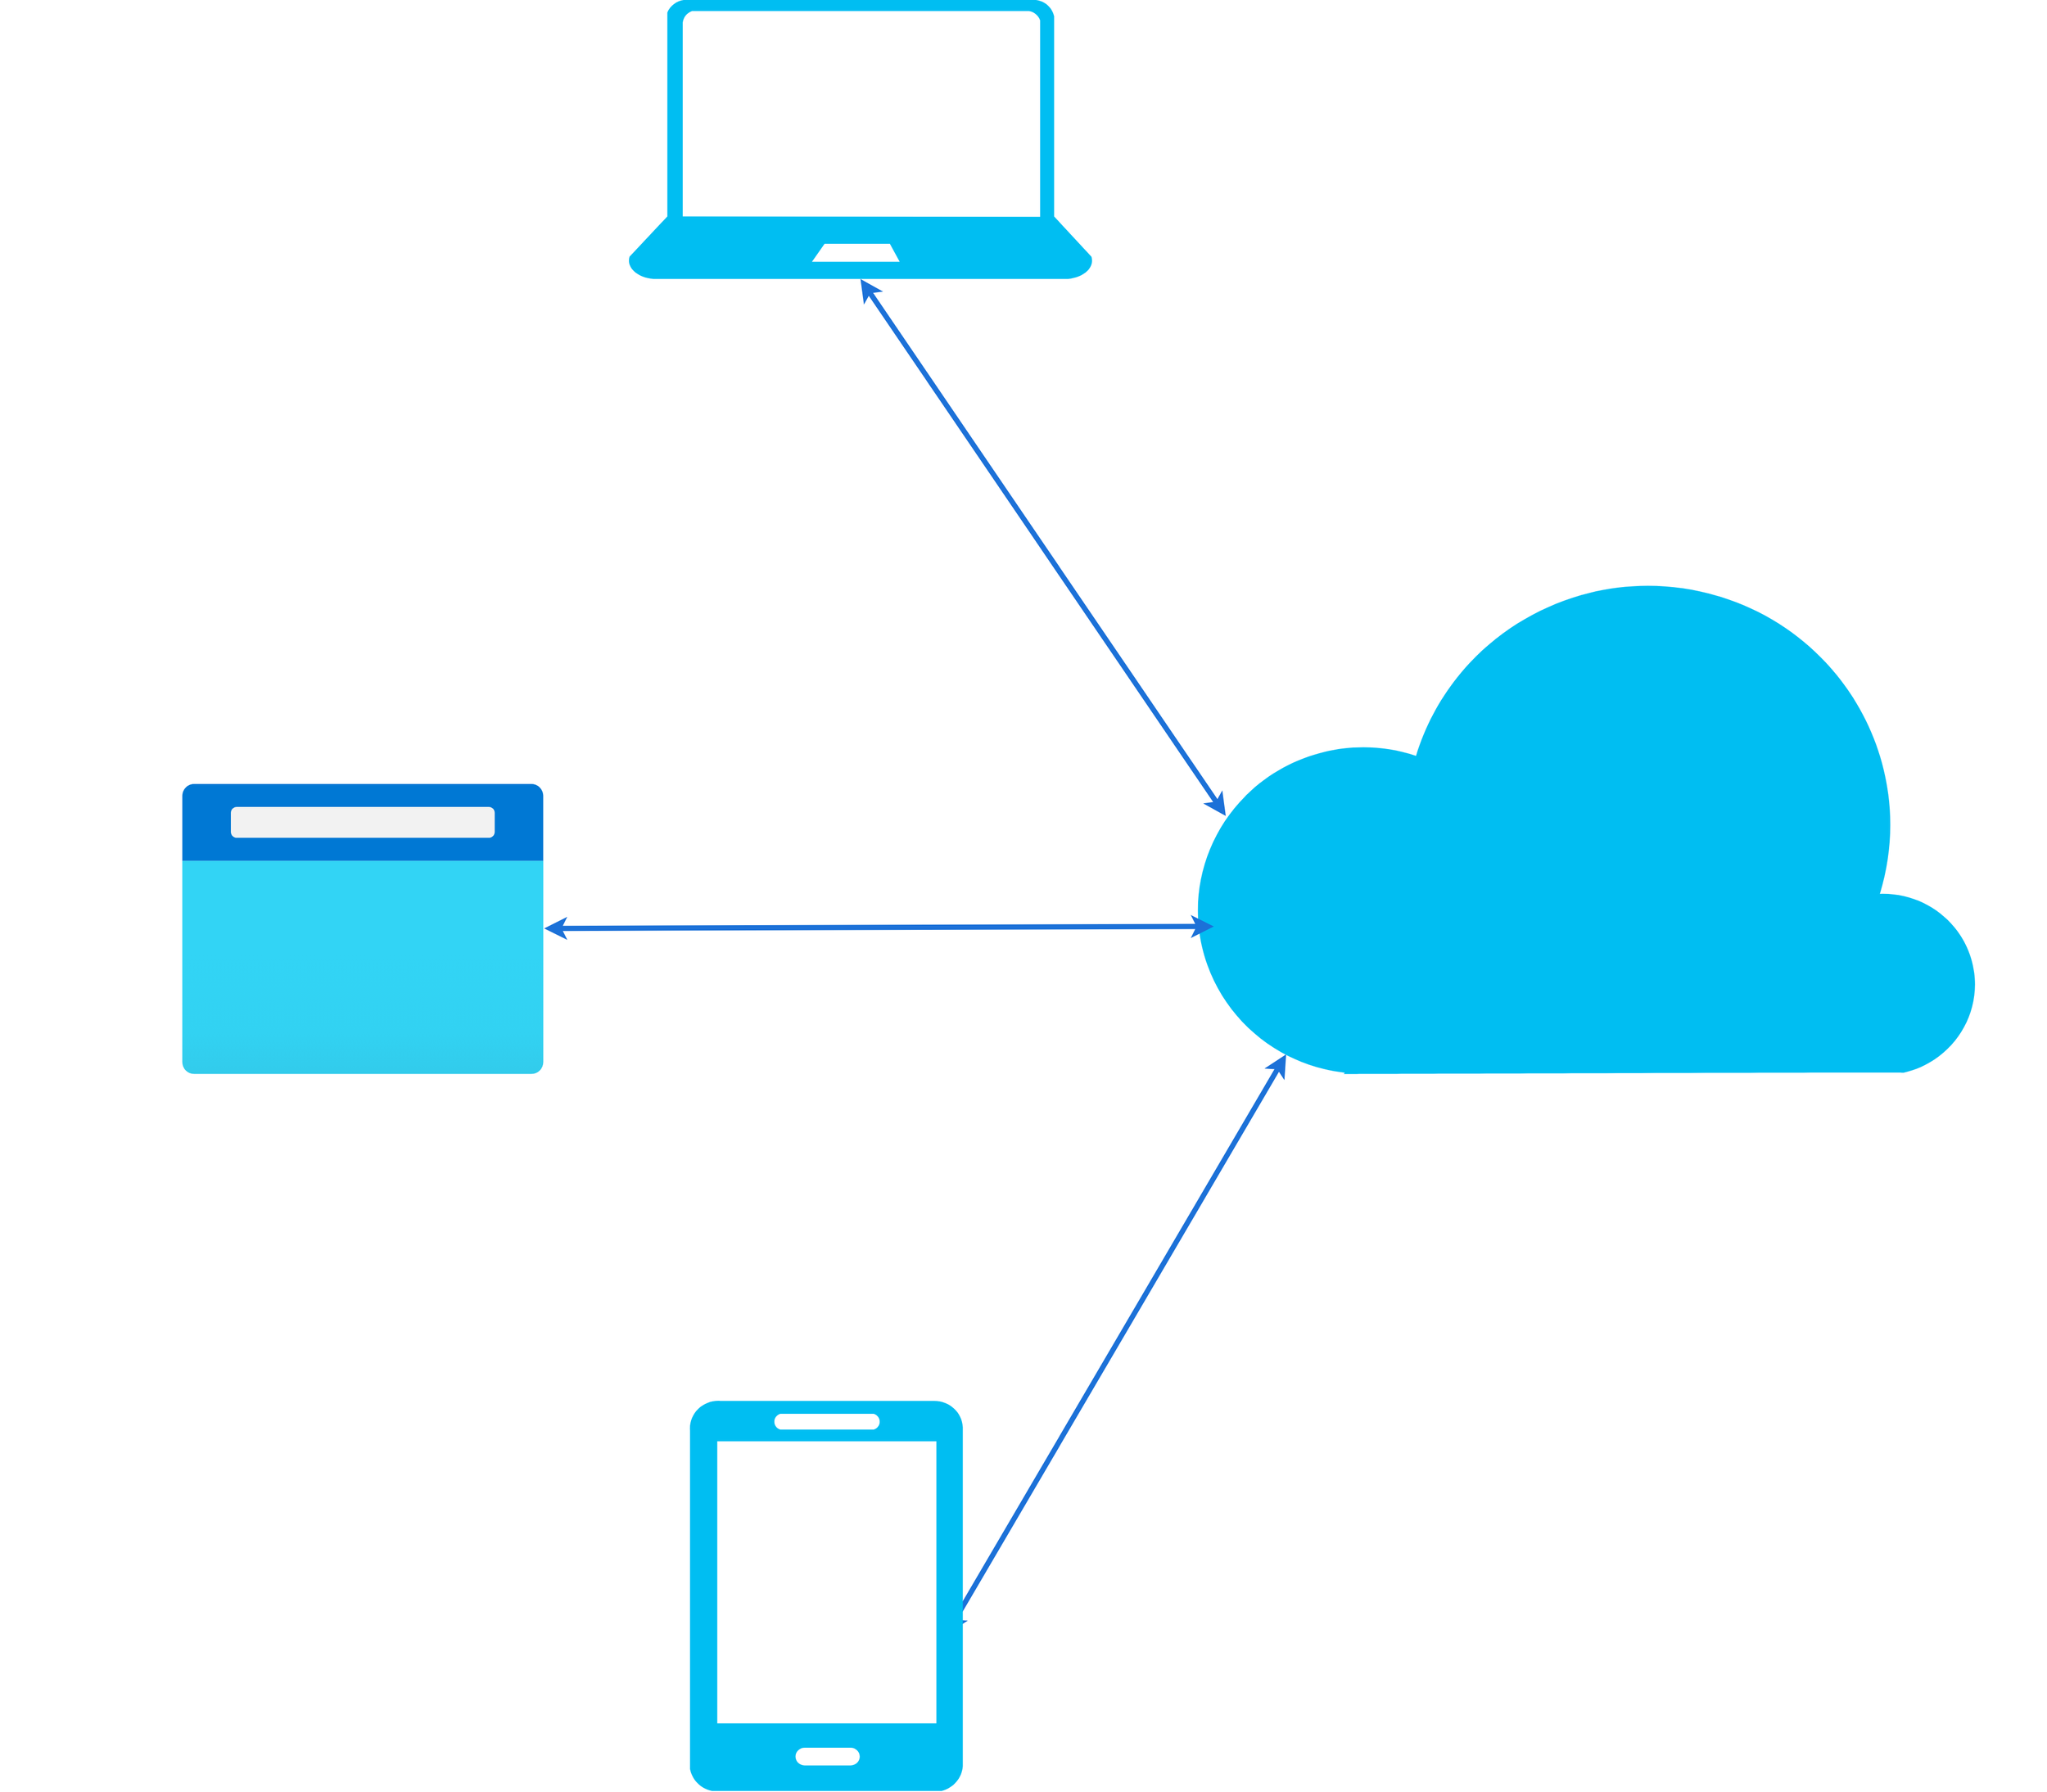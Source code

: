 <mxfile version="22.0.8" type="github">
  <diagram name="Page-1" id="OtuP3fQ9j7pjtBNKjtr_">
    <mxGraphModel dx="7997" dy="4829" grid="1" gridSize="10" guides="1" tooltips="1" connect="1" arrows="1" fold="1" page="1" pageScale="1" pageWidth="827" pageHeight="1169" math="0" shadow="0">
      <root>
        <mxCell id="0" />
        <mxCell id="1" parent="0" />
        <mxCell id="G6MMdijwoQtLrwHFYhwR-2" value="" style="group" vertex="1" connectable="0" parent="1">
          <mxGeometry x="-290.0" y="-500" width="1962.66" height="1719" as="geometry" />
        </mxCell>
        <mxCell id="_1h7GxN1JVA4XlIc9eJa-1" value="" style="verticalLabelPosition=bottom;html=1;verticalAlign=top;align=center;strokeColor=none;fillColor=#00BEF2;shape=mxgraph.azure.cloud;" parent="G6MMdijwoQtLrwHFYhwR-2" vertex="1">
          <mxGeometry x="1137.968" y="535.514" width="762.09" height="495.35" as="geometry" />
        </mxCell>
        <mxCell id="_1h7GxN1JVA4XlIc9eJa-3" value="" style="image;aspect=fixed;html=1;points=[];align=center;fontSize=12;image=img/lib/azure2/general/Browser.svg;" parent="G6MMdijwoQtLrwHFYhwR-2" vertex="1">
          <mxGeometry x="174.042" y="752.397" width="348.083" height="278.467" as="geometry" />
        </mxCell>
        <mxCell id="_1h7GxN1JVA4XlIc9eJa-6" value="" style="endArrow=classic;startArrow=classic;html=1;rounded=0;strokeColor=#1C71D8;entryX=0.126;entryY=0.962;entryDx=0;entryDy=0;entryPerimeter=0;exitX=0.939;exitY=0.6;exitDx=0;exitDy=0;exitPerimeter=0;strokeWidth=5;" parent="G6MMdijwoQtLrwHFYhwR-2" source="_1h7GxN1JVA4XlIc9eJa-5" target="_1h7GxN1JVA4XlIc9eJa-1" edge="1">
          <mxGeometry width="50" height="50" relative="1" as="geometry">
            <mxPoint x="1137.968" y="1338.785" as="sourcePoint" />
            <mxPoint x="1405.725" y="1071.028" as="targetPoint" />
          </mxGeometry>
        </mxCell>
        <mxCell id="_1h7GxN1JVA4XlIc9eJa-7" value="" style="endArrow=classic;startArrow=classic;html=1;rounded=0;strokeColor=#1C71D8;entryX=0.5;entryY=1;entryDx=0;entryDy=0;entryPerimeter=0;exitX=0.05;exitY=0.5;exitDx=0;exitDy=0;exitPerimeter=0;strokeWidth=5;" parent="G6MMdijwoQtLrwHFYhwR-2" source="_1h7GxN1JVA4XlIc9eJa-1" target="_1h7GxN1JVA4XlIc9eJa-4" edge="1">
          <mxGeometry width="50" height="50" relative="1" as="geometry">
            <mxPoint x="1202.23" y="803.271" as="sourcePoint" />
            <mxPoint x="1459.277" y="1124.579" as="targetPoint" />
          </mxGeometry>
        </mxCell>
        <mxCell id="_1h7GxN1JVA4XlIc9eJa-8" value="" style="endArrow=classic;startArrow=classic;html=1;rounded=0;strokeColor=#1C71D8;entryX=0.035;entryY=0.714;entryDx=0;entryDy=0;entryPerimeter=0;strokeWidth=5;" parent="G6MMdijwoQtLrwHFYhwR-2" source="_1h7GxN1JVA4XlIc9eJa-3" target="_1h7GxN1JVA4XlIc9eJa-1" edge="1">
          <mxGeometry width="50" height="50" relative="1" as="geometry">
            <mxPoint x="763.108" y="1030.864" as="sourcePoint" />
            <mxPoint x="1030.865" y="763.107" as="targetPoint" />
          </mxGeometry>
        </mxCell>
        <mxCell id="_1h7GxN1JVA4XlIc9eJa-13" value="&lt;font color=&quot;#ffffff&quot; style=&quot;font-size: 50px;&quot;&gt;Entirely hosted on Azure&lt;/font&gt;" style="text;html=1;align=center;verticalAlign=middle;resizable=0;points=[];autosize=1;strokeColor=none;fillColor=none;" parent="G6MMdijwoQtLrwHFYhwR-2" vertex="1">
          <mxGeometry x="1245.999" y="1060.004" width="570" height="70" as="geometry" />
        </mxCell>
        <mxCell id="_1h7GxN1JVA4XlIc9eJa-15" value="" style="group" parent="G6MMdijwoQtLrwHFYhwR-2" vertex="1" connectable="0">
          <mxGeometry x="602.454" width="1097.804" height="267.757" as="geometry" />
        </mxCell>
        <mxCell id="_1h7GxN1JVA4XlIc9eJa-16" value="" style="group" parent="_1h7GxN1JVA4XlIc9eJa-15" vertex="1" connectable="0">
          <mxGeometry width="1097.804" height="267.757" as="geometry" />
        </mxCell>
        <mxCell id="_1h7GxN1JVA4XlIc9eJa-4" value="" style="verticalLabelPosition=bottom;html=1;verticalAlign=top;align=center;strokeColor=none;fillColor=#00BEF2;shape=mxgraph.azure.laptop;pointerEvents=1;" parent="_1h7GxN1JVA4XlIc9eJa-16" vertex="1">
          <mxGeometry width="446.298" height="267.757" as="geometry" />
        </mxCell>
        <mxCell id="_1h7GxN1JVA4XlIc9eJa-11" value="&lt;div style=&quot;font-size: 50px;&quot;&gt;&lt;font color=&quot;#ffffff&quot; style=&quot;font-size: 50px;&quot;&gt;Available for all OS &lt;br&gt;&lt;/font&gt;&lt;/div&gt;&lt;div style=&quot;font-size: 50px;&quot;&gt;&lt;font color=&quot;#ffffff&quot; style=&quot;font-size: 50px;&quot;&gt;through the web&lt;/font&gt;&lt;/div&gt;" style="text;html=1;align=center;verticalAlign=middle;resizable=0;points=[];autosize=1;strokeColor=none;fillColor=none;" parent="_1h7GxN1JVA4XlIc9eJa-16" vertex="1">
          <mxGeometry x="482.546" y="50.001" width="450" height="130" as="geometry" />
        </mxCell>
        <mxCell id="_1h7GxN1JVA4XlIc9eJa-5" value="" style="verticalLabelPosition=bottom;html=1;verticalAlign=top;align=center;strokeColor=none;fillColor=#00BEF2;shape=mxgraph.azure.mobile;pointerEvents=1;" parent="G6MMdijwoQtLrwHFYhwR-2" vertex="1">
          <mxGeometry x="661.36" y="1344.14" width="262.402" height="374.86" as="geometry" />
        </mxCell>
        <mxCell id="_1h7GxN1JVA4XlIc9eJa-12" value="&lt;div style=&quot;font-size: 50px;&quot;&gt;&lt;font color=&quot;#ffffff&quot; style=&quot;font-size: 50px;&quot;&gt;Accessible&amp;nbsp;&lt;/font&gt;&lt;/div&gt;&lt;div style=&quot;font-size: 50px;&quot;&gt;&lt;font color=&quot;#ffffff&quot; style=&quot;font-size: 50px;&quot;&gt;through&lt;/font&gt;&lt;/div&gt;&lt;div style=&quot;font-size: 50px;&quot;&gt;&lt;font color=&quot;#ffffff&quot; style=&quot;font-size: 50px;&quot;&gt;mobile&amp;nbsp;&lt;/font&gt;&lt;/div&gt;&lt;div style=&quot;font-size: 50px;&quot;&gt;&lt;font color=&quot;#ffffff&quot; style=&quot;font-size: 50px;&quot;&gt;apps (in dev)&lt;/font&gt;&lt;/div&gt;" style="text;html=1;align=center;verticalAlign=middle;resizable=0;points=[];autosize=1;strokeColor=none;fillColor=none;" parent="G6MMdijwoQtLrwHFYhwR-2" vertex="1">
          <mxGeometry x="996.359" y="1419.0" width="310" height="250" as="geometry" />
        </mxCell>
        <mxCell id="_1h7GxN1JVA4XlIc9eJa-18" value="&lt;div style=&quot;font-size: 50px;&quot;&gt;&lt;font color=&quot;#ffffff&quot; style=&quot;font-size: 50px;&quot;&gt;Compatible with all&amp;nbsp;&lt;/font&gt;&lt;/div&gt;&lt;div style=&quot;font-size: 50px;&quot;&gt;&lt;font color=&quot;#ffffff&quot; style=&quot;font-size: 50px;&quot;&gt;major browsers&lt;/font&gt;&lt;/div&gt;" style="text;html=1;align=center;verticalAlign=middle;resizable=0;points=[];autosize=1;strokeColor=none;fillColor=none;" parent="G6MMdijwoQtLrwHFYhwR-2" vertex="1">
          <mxGeometry x="110" y="1070.003" width="460" height="130" as="geometry" />
        </mxCell>
      </root>
    </mxGraphModel>
  </diagram>
</mxfile>

